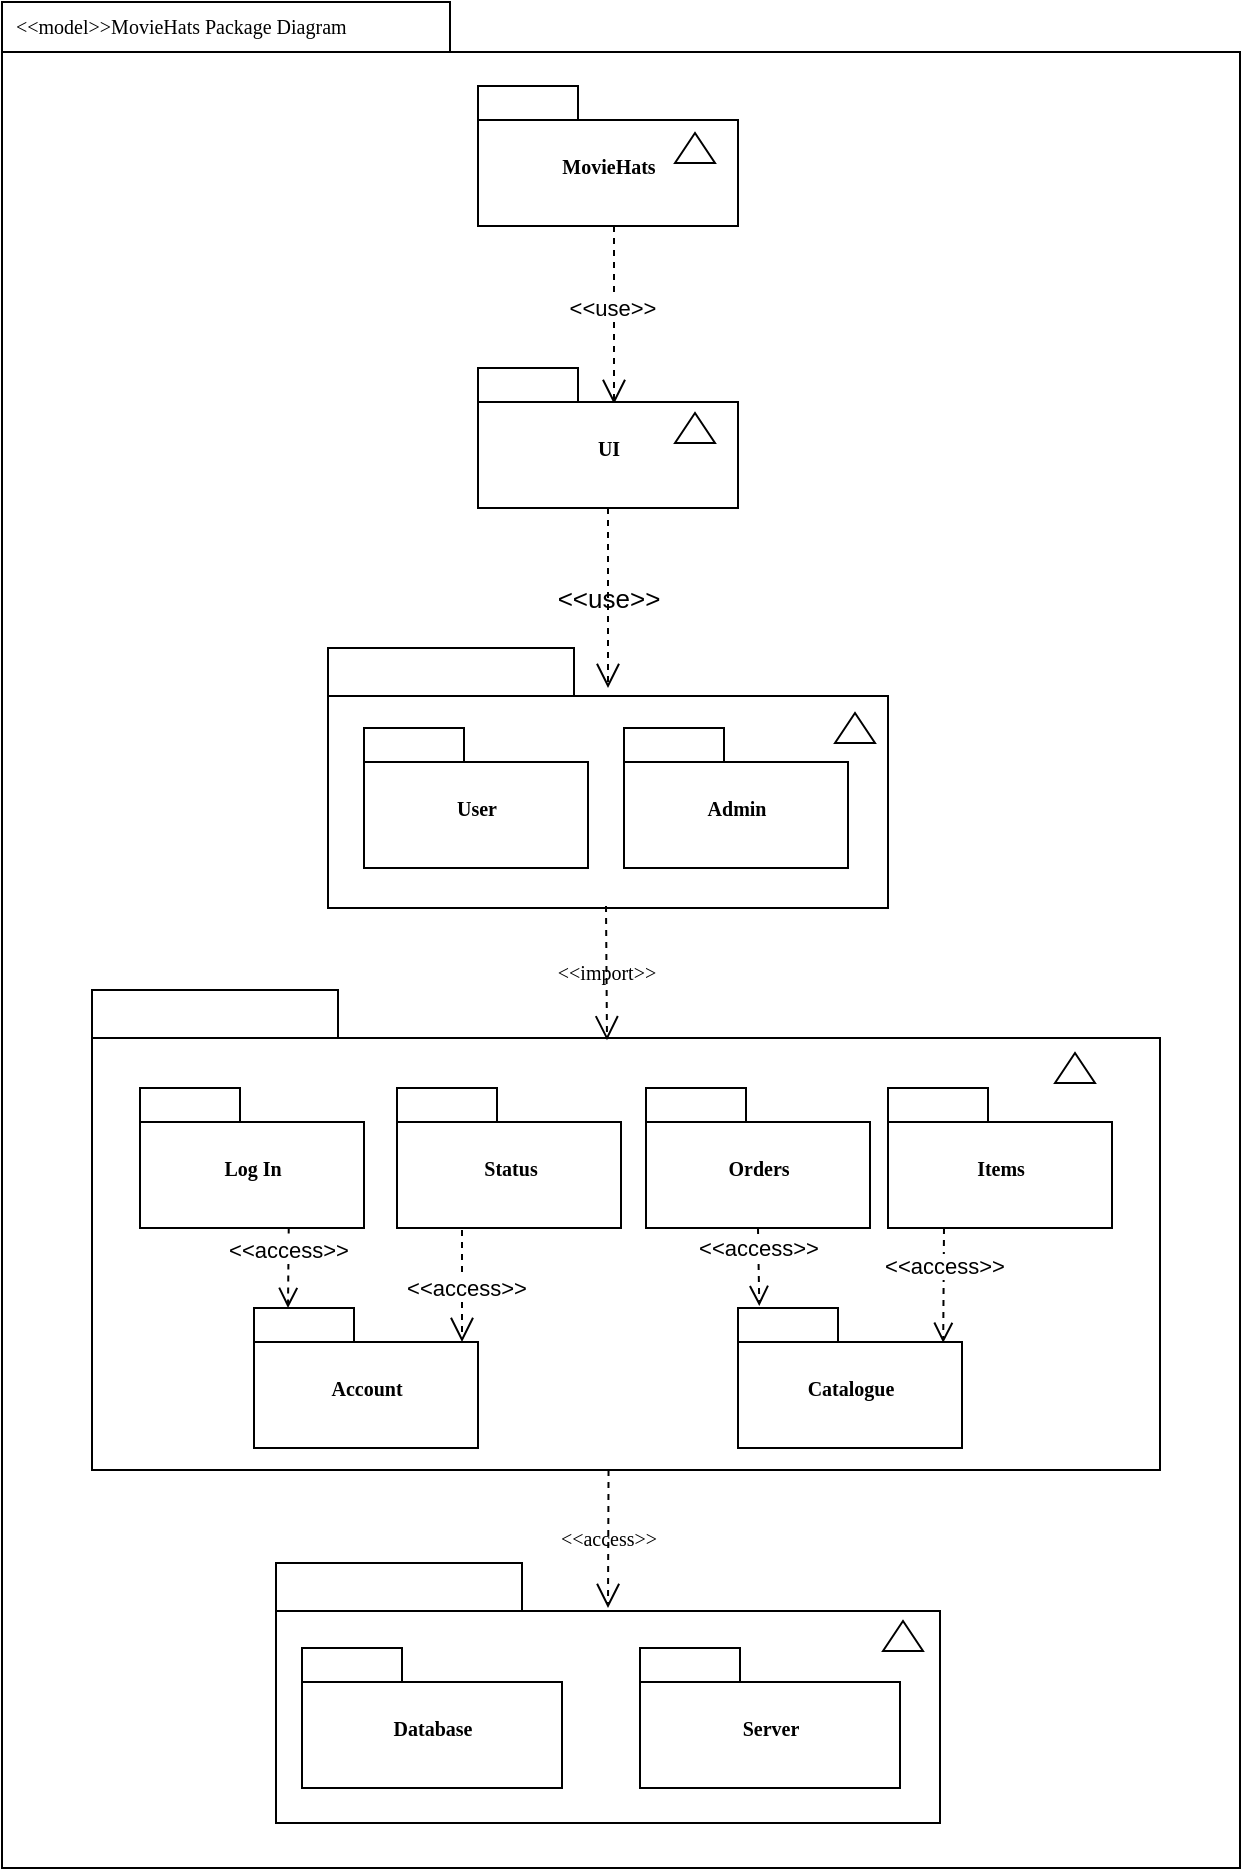 <mxfile version="14.9.9" type="device"><diagram id="b5b7bab2-c9e2-2cf4-8b2a-24fd1a2a6d21" name="Page-1"><mxGraphModel dx="943" dy="518" grid="1" gridSize="10" guides="1" tooltips="1" connect="1" arrows="1" fold="1" page="1" pageScale="1" pageWidth="827" pageHeight="1169" background="#ffffff" math="0" shadow="0"><root><mxCell id="0"/><mxCell id="1" parent="0"/><mxCell id="6e0c8c40b5770093-72" value="" style="shape=folder;fontStyle=1;spacingTop=10;tabWidth=224;tabHeight=25;tabPosition=left;html=1;rounded=0;shadow=0;comic=0;labelBackgroundColor=none;strokeWidth=1;fillColor=none;fontFamily=Verdana;fontSize=10;align=center;" parent="1" vertex="1"><mxGeometry x="111" y="17" width="619" height="933" as="geometry"/></mxCell><mxCell id="6e0c8c40b5770093-6" value="" style="group" parent="1" vertex="1" connectable="0"><mxGeometry x="349" y="59" width="130" height="70" as="geometry"/></mxCell><mxCell id="6e0c8c40b5770093-4" value="MovieHats" style="shape=folder;fontStyle=1;spacingTop=10;tabWidth=50;tabHeight=17;tabPosition=left;html=1;rounded=0;shadow=0;comic=0;labelBackgroundColor=none;strokeWidth=1;fontFamily=Verdana;fontSize=10;align=center;" parent="6e0c8c40b5770093-6" vertex="1"><mxGeometry width="130" height="70" as="geometry"/></mxCell><mxCell id="6e0c8c40b5770093-5" value="" style="triangle;whiteSpace=wrap;html=1;rounded=0;shadow=0;comic=0;labelBackgroundColor=none;strokeWidth=1;fontFamily=Verdana;fontSize=10;align=center;rotation=-90;" parent="6e0c8c40b5770093-6" vertex="1"><mxGeometry x="101" y="21" width="15" height="20" as="geometry"/></mxCell><mxCell id="6e0c8c40b5770093-18" value="" style="group" parent="1" vertex="1" connectable="0"><mxGeometry x="274" y="340" width="280" height="130" as="geometry"/></mxCell><mxCell id="6e0c8c40b5770093-11" value="" style="shape=folder;fontStyle=1;spacingTop=10;tabWidth=123;tabHeight=24;tabPosition=left;html=1;rounded=0;shadow=0;comic=0;labelBackgroundColor=none;strokeWidth=1;fontFamily=Verdana;fontSize=10;align=center;" parent="6e0c8c40b5770093-18" vertex="1"><mxGeometry width="280" height="130" as="geometry"/></mxCell><mxCell id="6e0c8c40b5770093-13" value="" style="triangle;whiteSpace=wrap;html=1;rounded=0;shadow=0;comic=0;labelBackgroundColor=none;strokeWidth=1;fontFamily=Verdana;fontSize=10;align=center;rotation=-90;" parent="6e0c8c40b5770093-18" vertex="1"><mxGeometry x="256" y="30" width="15" height="20" as="geometry"/></mxCell><mxCell id="6e0c8c40b5770093-15" value="User" style="shape=folder;fontStyle=1;spacingTop=10;tabWidth=50;tabHeight=17;tabPosition=left;html=1;rounded=0;shadow=0;comic=0;labelBackgroundColor=none;strokeWidth=1;fontFamily=Verdana;fontSize=10;align=center;" parent="6e0c8c40b5770093-18" vertex="1"><mxGeometry x="18" y="40" width="112" height="70" as="geometry"/></mxCell><mxCell id="6e0c8c40b5770093-17" value="Admin" style="shape=folder;fontStyle=1;spacingTop=10;tabWidth=50;tabHeight=17;tabPosition=left;html=1;rounded=0;shadow=0;comic=0;labelBackgroundColor=none;strokeWidth=1;fontFamily=Verdana;fontSize=10;align=center;" parent="6e0c8c40b5770093-18" vertex="1"><mxGeometry x="148" y="40" width="112" height="70" as="geometry"/></mxCell><mxCell id="6e0c8c40b5770093-67" value="&amp;lt;&amp;lt;access&amp;gt;&amp;gt;" style="edgeStyle=none;rounded=0;html=1;entryX=0.43;entryY=0.173;entryPerimeter=0;dashed=1;labelBackgroundColor=none;startFill=0;endArrow=open;endFill=0;endSize=10;fontFamily=Verdana;fontSize=10;" parent="1" edge="1"><mxGeometry relative="1" as="geometry"><mxPoint x="414.27" y="751" as="sourcePoint"/><mxPoint x="414" y="819.99" as="targetPoint"/></mxGeometry></mxCell><mxCell id="6e0c8c40b5770093-33" value="" style="shape=folder;fontStyle=1;spacingTop=10;tabWidth=123;tabHeight=24;tabPosition=left;html=1;rounded=0;shadow=0;comic=0;labelBackgroundColor=none;strokeColor=#000000;strokeWidth=1;fillColor=#ffffff;fontFamily=Verdana;fontSize=10;fontColor=#000000;align=center;" parent="1" vertex="1"><mxGeometry x="156" y="511" width="534" height="240" as="geometry"/></mxCell><mxCell id="6e0c8c40b5770093-42" value="Status" style="shape=folder;fontStyle=1;spacingTop=10;tabWidth=50;tabHeight=17;tabPosition=left;html=1;rounded=0;shadow=0;comic=0;labelBackgroundColor=none;strokeColor=#000000;strokeWidth=1;fillColor=#ffffff;fontFamily=Verdana;fontSize=10;fontColor=#000000;align=center;" parent="1" vertex="1"><mxGeometry x="308.5" y="560" width="112" height="70" as="geometry"/></mxCell><mxCell id="6e0c8c40b5770093-43" value="Log In" style="shape=folder;fontStyle=1;spacingTop=10;tabWidth=50;tabHeight=17;tabPosition=left;html=1;rounded=0;shadow=0;comic=0;labelBackgroundColor=none;strokeColor=#000000;strokeWidth=1;fillColor=#ffffff;fontFamily=Verdana;fontSize=10;fontColor=#000000;align=center;" parent="1" vertex="1"><mxGeometry x="180" y="560" width="112" height="70" as="geometry"/></mxCell><mxCell id="6e0c8c40b5770093-44" value="Orders" style="shape=folder;fontStyle=1;spacingTop=10;tabWidth=50;tabHeight=17;tabPosition=left;html=1;rounded=0;shadow=0;comic=0;labelBackgroundColor=none;strokeColor=#000000;strokeWidth=1;fillColor=#ffffff;fontFamily=Verdana;fontSize=10;fontColor=#000000;align=center;" parent="1" vertex="1"><mxGeometry x="433" y="560" width="112" height="70" as="geometry"/></mxCell><mxCell id="6e0c8c40b5770093-45" value="Items" style="shape=folder;fontStyle=1;spacingTop=10;tabWidth=50;tabHeight=17;tabPosition=left;html=1;rounded=0;shadow=0;comic=0;labelBackgroundColor=none;strokeColor=#000000;strokeWidth=1;fillColor=#ffffff;fontFamily=Verdana;fontSize=10;fontColor=#000000;align=center;" parent="1" vertex="1"><mxGeometry x="554" y="560" width="112" height="70" as="geometry"/></mxCell><mxCell id="6e0c8c40b5770093-47" value="" style="shape=folder;fontStyle=1;spacingTop=10;tabWidth=123;tabHeight=24;tabPosition=left;html=1;rounded=0;shadow=0;comic=0;labelBackgroundColor=none;strokeWidth=1;fontFamily=Verdana;fontSize=10;align=center;" parent="1" vertex="1"><mxGeometry x="248" y="797.5" width="332" height="130" as="geometry"/></mxCell><mxCell id="6e0c8c40b5770093-48" value="" style="triangle;whiteSpace=wrap;html=1;rounded=0;shadow=0;comic=0;labelBackgroundColor=none;strokeWidth=1;fontFamily=Verdana;fontSize=10;align=center;rotation=-90;" parent="1" vertex="1"><mxGeometry x="554" y="824" width="15" height="20" as="geometry"/></mxCell><mxCell id="6e0c8c40b5770093-49" value="Account" style="shape=folder;fontStyle=1;spacingTop=10;tabWidth=50;tabHeight=17;tabPosition=left;html=1;rounded=0;shadow=0;comic=0;labelBackgroundColor=none;strokeWidth=1;fontFamily=Verdana;fontSize=10;align=center;" parent="1" vertex="1"><mxGeometry x="237" y="670" width="112" height="70" as="geometry"/></mxCell><mxCell id="6e0c8c40b5770093-50" value="Catalogue" style="shape=folder;fontStyle=1;spacingTop=10;tabWidth=50;tabHeight=17;tabPosition=left;html=1;rounded=0;shadow=0;comic=0;labelBackgroundColor=none;strokeWidth=1;fontFamily=Verdana;fontSize=10;align=center;" parent="1" vertex="1"><mxGeometry x="479" y="670" width="112" height="70" as="geometry"/></mxCell><mxCell id="6e0c8c40b5770093-51" value="" style="triangle;whiteSpace=wrap;html=1;rounded=0;shadow=0;comic=0;labelBackgroundColor=none;strokeColor=#000000;strokeWidth=1;fillColor=#ffffff;fontFamily=Verdana;fontSize=10;fontColor=#000000;align=center;rotation=-90;" parent="1" vertex="1"><mxGeometry x="640" y="540" width="15" height="20" as="geometry"/></mxCell><mxCell id="6e0c8c40b5770093-52" value="" style="group" parent="1" vertex="1" connectable="0"><mxGeometry x="261" y="839.999" width="130" height="70" as="geometry"/></mxCell><mxCell id="6e0c8c40b5770093-53" value="Database" style="shape=folder;fontStyle=1;spacingTop=10;tabWidth=50;tabHeight=17;tabPosition=left;html=1;rounded=0;shadow=0;comic=0;labelBackgroundColor=none;strokeWidth=1;fontFamily=Verdana;fontSize=10;align=center;" parent="6e0c8c40b5770093-52" vertex="1"><mxGeometry width="130" height="70" as="geometry"/></mxCell><mxCell id="6e0c8c40b5770093-55" value="" style="group" parent="1" vertex="1" connectable="0"><mxGeometry x="430" y="839.999" width="130" height="70" as="geometry"/></mxCell><mxCell id="6e0c8c40b5770093-56" value="Server" style="shape=folder;fontStyle=1;spacingTop=10;tabWidth=50;tabHeight=17;tabPosition=left;html=1;rounded=0;shadow=0;comic=0;labelBackgroundColor=none;strokeWidth=1;fontFamily=Verdana;fontSize=10;align=center;" parent="6e0c8c40b5770093-55" vertex="1"><mxGeometry width="130" height="70" as="geometry"/></mxCell><mxCell id="6e0c8c40b5770093-58" style="rounded=0;html=1;dashed=1;labelBackgroundColor=none;startFill=0;endArrow=open;endFill=0;endSize=10;fontFamily=Verdana;fontSize=10;entryX=0.522;entryY=0.257;entryPerimeter=0;edgeStyle=elbowEdgeStyle;entryDx=0;entryDy=0;" parent="1" target="5eSMP0mjwlROAZifVocM-2" edge="1"><mxGeometry relative="1" as="geometry"><mxPoint x="417" y="129" as="sourcePoint"/><mxPoint x="416.76" y="235" as="targetPoint"/></mxGeometry></mxCell><mxCell id="5eSMP0mjwlROAZifVocM-31" value="&amp;lt;&amp;lt;use&amp;gt;&amp;gt;" style="edgeLabel;html=1;align=center;verticalAlign=middle;resizable=0;points=[];" parent="6e0c8c40b5770093-58" vertex="1" connectable="0"><mxGeometry x="1" y="-48" relative="1" as="geometry"><mxPoint x="-1" as="offset"/></mxGeometry></mxCell><mxCell id="6e0c8c40b5770093-60" value="&amp;lt;&amp;lt;import&amp;gt;&amp;gt;" style="rounded=0;html=1;dashed=1;labelBackgroundColor=none;startFill=0;endArrow=open;endFill=0;endSize=10;fontFamily=Verdana;fontSize=10;entryX=0.5;entryY=0.109;entryDx=0;entryDy=0;entryPerimeter=0;" parent="1" edge="1"><mxGeometry relative="1" as="geometry"><mxPoint x="413.005" y="469" as="sourcePoint"/><mxPoint x="413.5" y="536.16" as="targetPoint"/></mxGeometry></mxCell><mxCell id="6e0c8c40b5770093-73" value="&amp;lt;&amp;lt;model&amp;gt;&amp;gt;MovieHats Package Diagram" style="text;html=1;align=left;verticalAlign=top;spacingTop=-4;fontSize=10;fontFamily=Verdana" parent="1" vertex="1"><mxGeometry x="116" y="21" width="192.5" height="20" as="geometry"/></mxCell><mxCell id="5eSMP0mjwlROAZifVocM-1" value="" style="group" parent="1" vertex="1" connectable="0"><mxGeometry x="349" y="200" width="130" height="70" as="geometry"/></mxCell><mxCell id="5eSMP0mjwlROAZifVocM-2" value="UI" style="shape=folder;fontStyle=1;spacingTop=10;tabWidth=50;tabHeight=17;tabPosition=left;html=1;rounded=0;shadow=0;comic=0;labelBackgroundColor=none;strokeWidth=1;fontFamily=Verdana;fontSize=10;align=center;" parent="5eSMP0mjwlROAZifVocM-1" vertex="1"><mxGeometry width="130" height="70" as="geometry"/></mxCell><mxCell id="5eSMP0mjwlROAZifVocM-3" value="" style="triangle;whiteSpace=wrap;html=1;rounded=0;shadow=0;comic=0;labelBackgroundColor=none;strokeWidth=1;fontFamily=Verdana;fontSize=10;align=center;rotation=-90;" parent="5eSMP0mjwlROAZifVocM-1" vertex="1"><mxGeometry x="101" y="20" width="15" height="20" as="geometry"/></mxCell><mxCell id="5eSMP0mjwlROAZifVocM-4" value="&lt;font face=&quot;Helvetica&quot; size=&quot;2&quot;&gt;&amp;lt;&amp;lt;use&amp;gt;&amp;gt;&lt;/font&gt;" style="rounded=0;html=1;dashed=1;labelBackgroundColor=none;startFill=0;endArrow=open;endFill=0;endSize=10;fontFamily=Verdana;fontSize=10;exitX=0.5;exitY=1;exitDx=0;exitDy=0;exitPerimeter=0;" parent="1" source="5eSMP0mjwlROAZifVocM-2" edge="1"><mxGeometry relative="1" as="geometry"><mxPoint x="414.005" y="289" as="sourcePoint"/><mxPoint x="414" y="360" as="targetPoint"/></mxGeometry></mxCell><mxCell id="5eSMP0mjwlROAZifVocM-24" style="edgeStyle=elbowEdgeStyle;rounded=0;html=1;dashed=1;labelBackgroundColor=none;startFill=0;endArrow=open;endFill=0;endSize=10;fontFamily=Verdana;fontSize=10;entryX=0;entryY=0;entryDx=112;entryDy=17;entryPerimeter=0;" parent="1" edge="1"><mxGeometry relative="1" as="geometry"><mxPoint x="388" y="630" as="sourcePoint"/><mxPoint x="341" y="687" as="targetPoint"/><Array as="points"><mxPoint x="341" y="660"/></Array></mxGeometry></mxCell><mxCell id="5eSMP0mjwlROAZifVocM-30" value="&amp;lt;&amp;lt;access&amp;gt;&amp;gt;" style="edgeLabel;html=1;align=center;verticalAlign=middle;resizable=0;points=[];" parent="5eSMP0mjwlROAZifVocM-24" vertex="1" connectable="0"><mxGeometry x="0.469" y="2" relative="1" as="geometry"><mxPoint as="offset"/></mxGeometry></mxCell><mxCell id="5eSMP0mjwlROAZifVocM-26" value="&amp;lt;&amp;lt;access&amp;gt;&amp;gt;" style="html=1;verticalAlign=bottom;endArrow=open;dashed=1;endSize=8;exitX=0.5;exitY=1;exitDx=0;exitDy=0;exitPerimeter=0;entryX=0.095;entryY=-0.014;entryDx=0;entryDy=0;entryPerimeter=0;" parent="1" source="6e0c8c40b5770093-44" target="6e0c8c40b5770093-50" edge="1"><mxGeometry relative="1" as="geometry"><mxPoint x="440" y="700" as="sourcePoint"/><mxPoint x="360" y="700" as="targetPoint"/></mxGeometry></mxCell><mxCell id="5eSMP0mjwlROAZifVocM-27" value="&amp;lt;&amp;lt;access&amp;gt;&amp;gt;" style="html=1;verticalAlign=bottom;endArrow=open;dashed=1;endSize=8;exitX=0.25;exitY=1;exitDx=0;exitDy=0;exitPerimeter=0;entryX=0.916;entryY=0.249;entryDx=0;entryDy=0;entryPerimeter=0;" parent="1" source="6e0c8c40b5770093-45" target="6e0c8c40b5770093-50" edge="1"><mxGeometry relative="1" as="geometry"><mxPoint x="500" y="640" as="sourcePoint"/><mxPoint x="500.64" y="679.02" as="targetPoint"/></mxGeometry></mxCell><mxCell id="5eSMP0mjwlROAZifVocM-29" value="&amp;lt;&amp;lt;access&amp;gt;&amp;gt;" style="html=1;verticalAlign=bottom;endArrow=open;dashed=1;endSize=8;exitX=0.664;exitY=0.997;exitDx=0;exitDy=0;exitPerimeter=0;" parent="1" source="6e0c8c40b5770093-43" edge="1"><mxGeometry relative="1" as="geometry"><mxPoint x="502" y="640" as="sourcePoint"/><mxPoint x="254" y="670" as="targetPoint"/></mxGeometry></mxCell></root></mxGraphModel></diagram></mxfile>